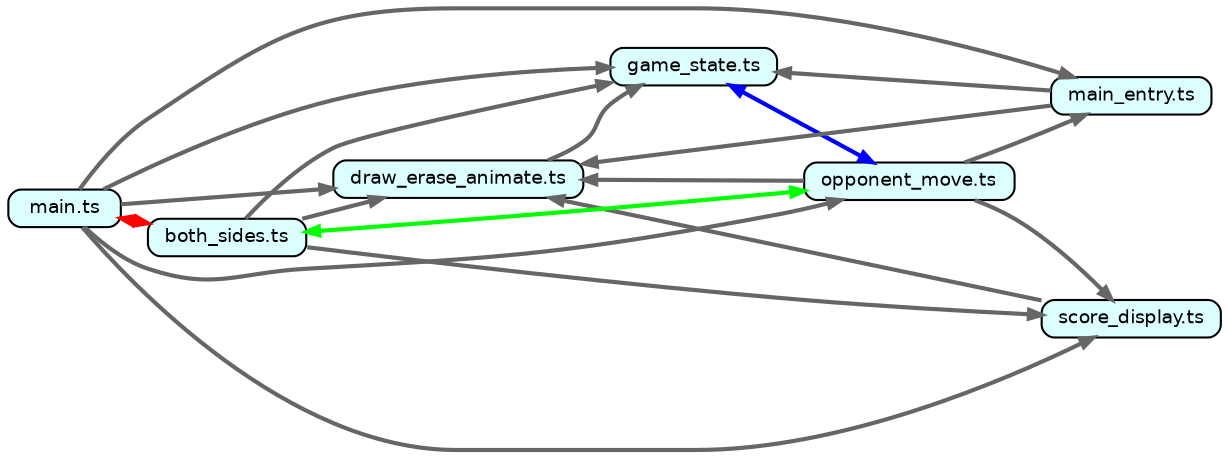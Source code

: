 strict digraph "dependency-cruiser output"{
     rankdir="LR" splines="true" overlap="false" nodesep="0.16" ranksep="0.18" fontname="Helvetica-bold" fontsize="9" style="rounded,bold,filled" fillcolor="#ffffff" compound="true"
    node [shape="box" style="rounded, filled" height="0.2" color="black" fillcolor="#ffffcc" fontcolor="black" fontname="Helvetica" fontsize="9"]
    edge [arrowhead="normal" arrowsize="0.6" penwidth="2.0" color="#666666" fontname="Helvetica" fontsize="9"]
    label="" "src/both_sides.ts" [label="both_sides.ts" fillcolor="#ddfeff"] 
    "src/both_sides.ts" -> "src/draw_erase_animate.ts" 
    "src/both_sides.ts" -> "src/game_state.ts" 
    "src/both_sides.ts" -> "src/score_display.ts" 
    label="" "src/draw_erase_animate.ts" [label="draw_erase_animate.ts" fillcolor="#ddfeff"] 
    "src/draw_erase_animate.ts" -> "src/game_state.ts" 
    label="" "src/game_state.ts" [label="game_state.ts" fillcolor="#ddfeff"] 
    "src/game_state.ts" -> "src/opponent_move.ts" [color="blue" dir="both"]

    label="" "src/main.ts" [label="main.ts" fillcolor="#ddfeff"] 
    "src/main.ts" -> "src/both_sides.ts" [color="red" dir="both"]
    "src/main.ts" -> "src/draw_erase_animate.ts" 
    "src/main.ts" -> "src/game_state.ts" 
    "src/main.ts" -> "src/main_entry.ts" 
    "src/main.ts" -> "src/opponent_move.ts" 
    "src/main.ts" -> "src/score_display.ts" 
    label="" "src/main_entry.ts" [label="main_entry.ts" fillcolor="#ddfeff"] 
    "src/main_entry.ts" -> "src/draw_erase_animate.ts" 
    "src/main_entry.ts" -> "src/game_state.ts"
    label="" "src/opponent_move.ts" [label="opponent_move.ts" fillcolor="#ddfeff"] 
    "src/opponent_move.ts" -> "src/both_sides.ts" [color="green" dir="both"]
    "src/opponent_move.ts" -> "src/draw_erase_animate.ts" 
    "src/opponent_move.ts" -> "src/main_entry.ts" 
    "src/opponent_move.ts" -> "src/score_display.ts" 

    label="" "src/score_display.ts" [label="score_display.ts" fillcolor="#ddfeff"] 
    "src/score_display.ts" -> "src/draw_erase_animate.ts" 
}
